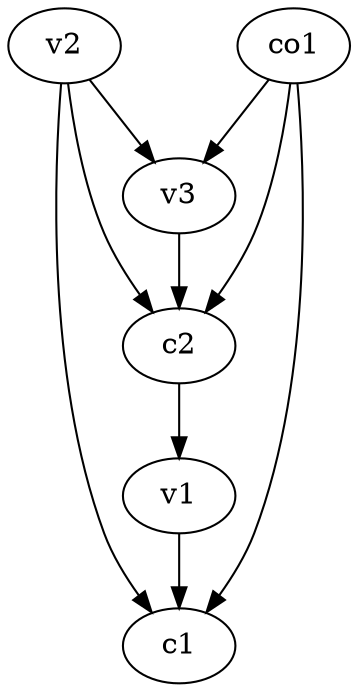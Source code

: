 strict digraph  {
c1;
c2;
v1;
v2;
v3;
co1;
c2 -> v1  [weight=1];
v1 -> c1  [weight=1];
v2 -> c1  [weight=1];
v2 -> c2  [weight=1];
v2 -> v3  [weight=1];
v3 -> c2  [weight=1];
co1 -> c2  [weight=1];
co1 -> c1  [weight=1];
co1 -> v3  [weight=1];
}

